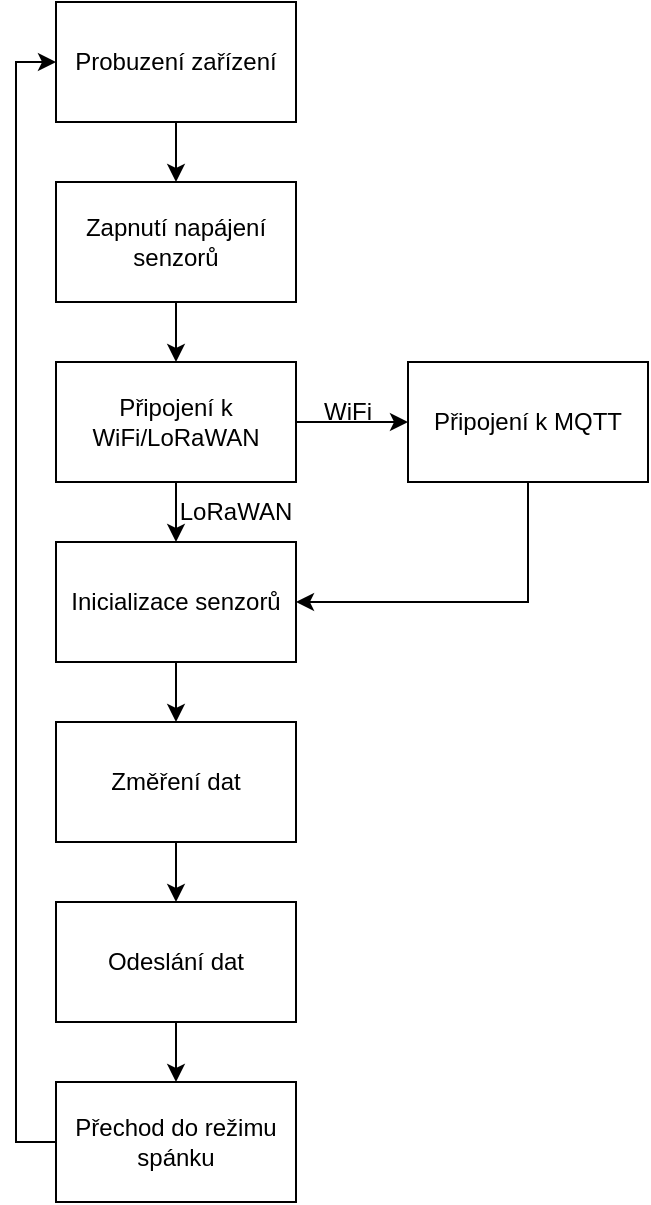 <mxfile version="17.1.1" type="device"><diagram id="1LgPKS0FIvW0byHfMiDV" name="Page-1"><mxGraphModel dx="1422" dy="794" grid="1" gridSize="10" guides="1" tooltips="1" connect="1" arrows="1" fold="1" page="1" pageScale="1" pageWidth="827" pageHeight="1169" math="0" shadow="0"><root><mxCell id="0"/><mxCell id="1" parent="0"/><mxCell id="vQ68e8qogiUQYZe1eCSC-9" style="edgeStyle=orthogonalEdgeStyle;rounded=0;orthogonalLoop=1;jettySize=auto;html=1;exitX=0.5;exitY=1;exitDx=0;exitDy=0;entryX=0.5;entryY=0;entryDx=0;entryDy=0;" edge="1" parent="1" source="vQ68e8qogiUQYZe1eCSC-1" target="vQ68e8qogiUQYZe1eCSC-2"><mxGeometry relative="1" as="geometry"/></mxCell><mxCell id="vQ68e8qogiUQYZe1eCSC-1" value="Probuzení zařízení" style="rounded=0;whiteSpace=wrap;html=1;" vertex="1" parent="1"><mxGeometry x="354" y="90" width="120" height="60" as="geometry"/></mxCell><mxCell id="vQ68e8qogiUQYZe1eCSC-10" style="edgeStyle=orthogonalEdgeStyle;rounded=0;orthogonalLoop=1;jettySize=auto;html=1;exitX=0.5;exitY=1;exitDx=0;exitDy=0;entryX=0.5;entryY=0;entryDx=0;entryDy=0;" edge="1" parent="1" source="vQ68e8qogiUQYZe1eCSC-2" target="vQ68e8qogiUQYZe1eCSC-3"><mxGeometry relative="1" as="geometry"/></mxCell><mxCell id="vQ68e8qogiUQYZe1eCSC-2" value="Zapnutí napájení senzorů" style="rounded=0;whiteSpace=wrap;html=1;" vertex="1" parent="1"><mxGeometry x="354" y="180" width="120" height="60" as="geometry"/></mxCell><mxCell id="vQ68e8qogiUQYZe1eCSC-11" style="edgeStyle=orthogonalEdgeStyle;rounded=0;orthogonalLoop=1;jettySize=auto;html=1;exitX=0.5;exitY=1;exitDx=0;exitDy=0;entryX=0.5;entryY=0;entryDx=0;entryDy=0;" edge="1" parent="1" source="vQ68e8qogiUQYZe1eCSC-3" target="vQ68e8qogiUQYZe1eCSC-4"><mxGeometry relative="1" as="geometry"/></mxCell><mxCell id="vQ68e8qogiUQYZe1eCSC-15" style="edgeStyle=orthogonalEdgeStyle;rounded=0;orthogonalLoop=1;jettySize=auto;html=1;exitX=1;exitY=0.5;exitDx=0;exitDy=0;entryX=0;entryY=0.5;entryDx=0;entryDy=0;" edge="1" parent="1" source="vQ68e8qogiUQYZe1eCSC-3" target="vQ68e8qogiUQYZe1eCSC-6"><mxGeometry relative="1" as="geometry"/></mxCell><mxCell id="vQ68e8qogiUQYZe1eCSC-3" value="Připojení k WiFi/LoRaWAN" style="rounded=0;whiteSpace=wrap;html=1;" vertex="1" parent="1"><mxGeometry x="354" y="270" width="120" height="60" as="geometry"/></mxCell><mxCell id="vQ68e8qogiUQYZe1eCSC-12" style="edgeStyle=orthogonalEdgeStyle;rounded=0;orthogonalLoop=1;jettySize=auto;html=1;exitX=0.5;exitY=1;exitDx=0;exitDy=0;entryX=0.5;entryY=0;entryDx=0;entryDy=0;" edge="1" parent="1" source="vQ68e8qogiUQYZe1eCSC-4" target="vQ68e8qogiUQYZe1eCSC-5"><mxGeometry relative="1" as="geometry"/></mxCell><mxCell id="vQ68e8qogiUQYZe1eCSC-4" value="Inicializace senzorů" style="rounded=0;whiteSpace=wrap;html=1;" vertex="1" parent="1"><mxGeometry x="354" y="360" width="120" height="60" as="geometry"/></mxCell><mxCell id="vQ68e8qogiUQYZe1eCSC-13" style="edgeStyle=orthogonalEdgeStyle;rounded=0;orthogonalLoop=1;jettySize=auto;html=1;exitX=0.5;exitY=1;exitDx=0;exitDy=0;entryX=0.5;entryY=0;entryDx=0;entryDy=0;" edge="1" parent="1" source="vQ68e8qogiUQYZe1eCSC-5" target="vQ68e8qogiUQYZe1eCSC-7"><mxGeometry relative="1" as="geometry"/></mxCell><mxCell id="vQ68e8qogiUQYZe1eCSC-5" value="Změření dat" style="rounded=0;whiteSpace=wrap;html=1;" vertex="1" parent="1"><mxGeometry x="354" y="450" width="120" height="60" as="geometry"/></mxCell><mxCell id="vQ68e8qogiUQYZe1eCSC-16" style="edgeStyle=orthogonalEdgeStyle;rounded=0;orthogonalLoop=1;jettySize=auto;html=1;exitX=0.5;exitY=1;exitDx=0;exitDy=0;entryX=1;entryY=0.5;entryDx=0;entryDy=0;" edge="1" parent="1" source="vQ68e8qogiUQYZe1eCSC-6" target="vQ68e8qogiUQYZe1eCSC-4"><mxGeometry relative="1" as="geometry"/></mxCell><mxCell id="vQ68e8qogiUQYZe1eCSC-6" value="Připojení k MQTT" style="rounded=0;whiteSpace=wrap;html=1;" vertex="1" parent="1"><mxGeometry x="530" y="270" width="120" height="60" as="geometry"/></mxCell><mxCell id="vQ68e8qogiUQYZe1eCSC-14" style="edgeStyle=orthogonalEdgeStyle;rounded=0;orthogonalLoop=1;jettySize=auto;html=1;exitX=0.5;exitY=1;exitDx=0;exitDy=0;entryX=0.5;entryY=0;entryDx=0;entryDy=0;" edge="1" parent="1" source="vQ68e8qogiUQYZe1eCSC-7" target="vQ68e8qogiUQYZe1eCSC-8"><mxGeometry relative="1" as="geometry"/></mxCell><mxCell id="vQ68e8qogiUQYZe1eCSC-7" value="Odeslání dat" style="rounded=0;whiteSpace=wrap;html=1;" vertex="1" parent="1"><mxGeometry x="354" y="540" width="120" height="60" as="geometry"/></mxCell><mxCell id="vQ68e8qogiUQYZe1eCSC-20" style="edgeStyle=orthogonalEdgeStyle;rounded=0;orthogonalLoop=1;jettySize=auto;html=1;exitX=0;exitY=0.5;exitDx=0;exitDy=0;entryX=0;entryY=0.5;entryDx=0;entryDy=0;" edge="1" parent="1" source="vQ68e8qogiUQYZe1eCSC-8" target="vQ68e8qogiUQYZe1eCSC-1"><mxGeometry relative="1" as="geometry"/></mxCell><mxCell id="vQ68e8qogiUQYZe1eCSC-8" value="Přechod do režimu spánku" style="rounded=0;whiteSpace=wrap;html=1;" vertex="1" parent="1"><mxGeometry x="354" y="630" width="120" height="60" as="geometry"/></mxCell><mxCell id="vQ68e8qogiUQYZe1eCSC-17" value="WiFi" style="text;html=1;strokeColor=none;fillColor=none;align=center;verticalAlign=middle;whiteSpace=wrap;rounded=0;" vertex="1" parent="1"><mxGeometry x="470" y="280" width="60" height="30" as="geometry"/></mxCell><mxCell id="vQ68e8qogiUQYZe1eCSC-19" value="LoRaWAN" style="text;html=1;strokeColor=none;fillColor=none;align=center;verticalAlign=middle;whiteSpace=wrap;rounded=0;" vertex="1" parent="1"><mxGeometry x="414" y="330" width="60" height="30" as="geometry"/></mxCell></root></mxGraphModel></diagram></mxfile>